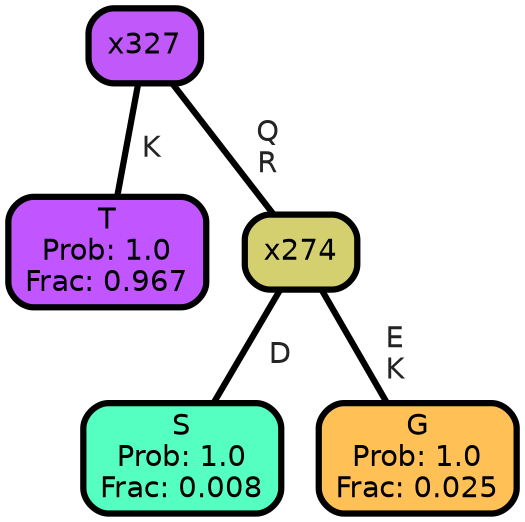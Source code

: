 graph Tree {
node [shape=box, style="filled, rounded",color="black",penwidth="3",fontcolor="black",                 fontname=helvetica] ;
graph [ranksep="0 equally", splines=straight,                 bgcolor=transparent, dpi=200] ;
edge [fontname=helvetica, fontweight=bold,fontcolor=grey14,color=black] ;
0 [label="T
Prob: 1.0
Frac: 0.967", fillcolor="#c155ff"] ;
1 [label="x327", fillcolor="#c159fa"] ;
2 [label="S
Prob: 1.0
Frac: 0.008", fillcolor="#55ffc1"] ;
3 [label="x274", fillcolor="#d4d070"] ;
4 [label="G
Prob: 1.0
Frac: 0.025", fillcolor="#ffc155"] ;
1 -- 0 [label=" K",penwidth=3] ;
1 -- 3 [label=" Q\n R",penwidth=3] ;
3 -- 2 [label=" D",penwidth=3] ;
3 -- 4 [label=" E\n K",penwidth=3] ;
{rank = same;}}
